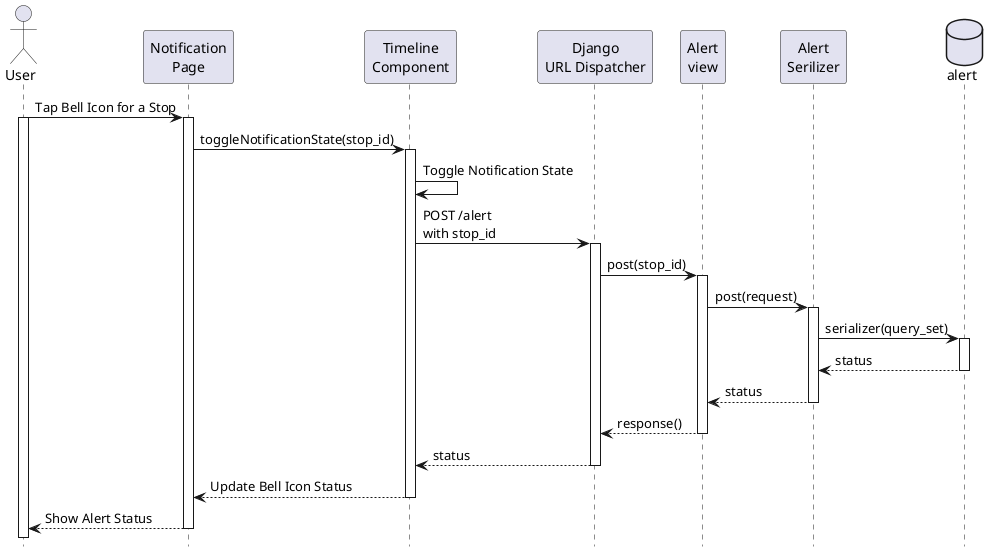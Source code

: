 @startuml noficition_route_page

hide footbox

actor User
participant "Notification\nPage" as UI
' participant "Notification Route\nPage" as RouteUI
participant "Timeline\nComponent" as Timeline

participant "Django\nURL Dispatcher" as API
participant "Alert\nview" as view
' participant "Alert\nService" as service
participant "Alert\nSerilizer" as serializer
database "alert" as table

' Dupiclate of notification_screen.puml
' == Load Notifications ==
' User -> UI: Open Notification Page
' activate User
' activate UI
' UI -> API: GET /alert \nwith user_id
' activate API

' ' API Call
' API -> view: get(user_id)
' activate view
' view -> service: get(user_id)
' activate service
' service -> serializer: get(request)
' activate serializer
' serializer -> table: serializer(query_set)
' activate table
' table --> serializer: alerts_data
' deactivate table
' serializer --> service: alerts_data
' deactivate serializer
' service --> view: alerts_data
' deactivate service
' view --> API: response()
' deactivate view

' ' Display Notifications
' API -> UI: Return notifications list
' ' deactivate API
' UI -> User: Display notifications

' Not used in this diagram
' == View Route Details ==
' User -> UI: Tap a notification
' UI -> RouteUI: Navigate to Notification Route Page
' RouteUI -> API: GET /route-details
' API -> API: Retrieve route details
' API -> RouteUI: Return route details
' RouteUI -> User: Display route timeline

User -> UI: Tap Bell Icon for a Stop
activate User
activate UI
UI -> Timeline: toggleNotificationState(stop_id)
activate Timeline
Timeline -> Timeline: Toggle Notification State
Timeline -> API: POST /alert \nwith stop_id
activate API

' API Call
API -> view: post(stop_id)
activate view
view -> serializer: post(request)
activate serializer
serializer -> table: serializer(query_set)
activate table
table --> serializer: status
deactivate table
serializer --> view: status
deactivate serializer
view --> API: response()
deactivate view
API --> Timeline: status
deactivate API

Timeline --> UI: Update Bell Icon Status
deactivate Timeline
UI --> User: Show Alert Status
deactivate UI

@enduml